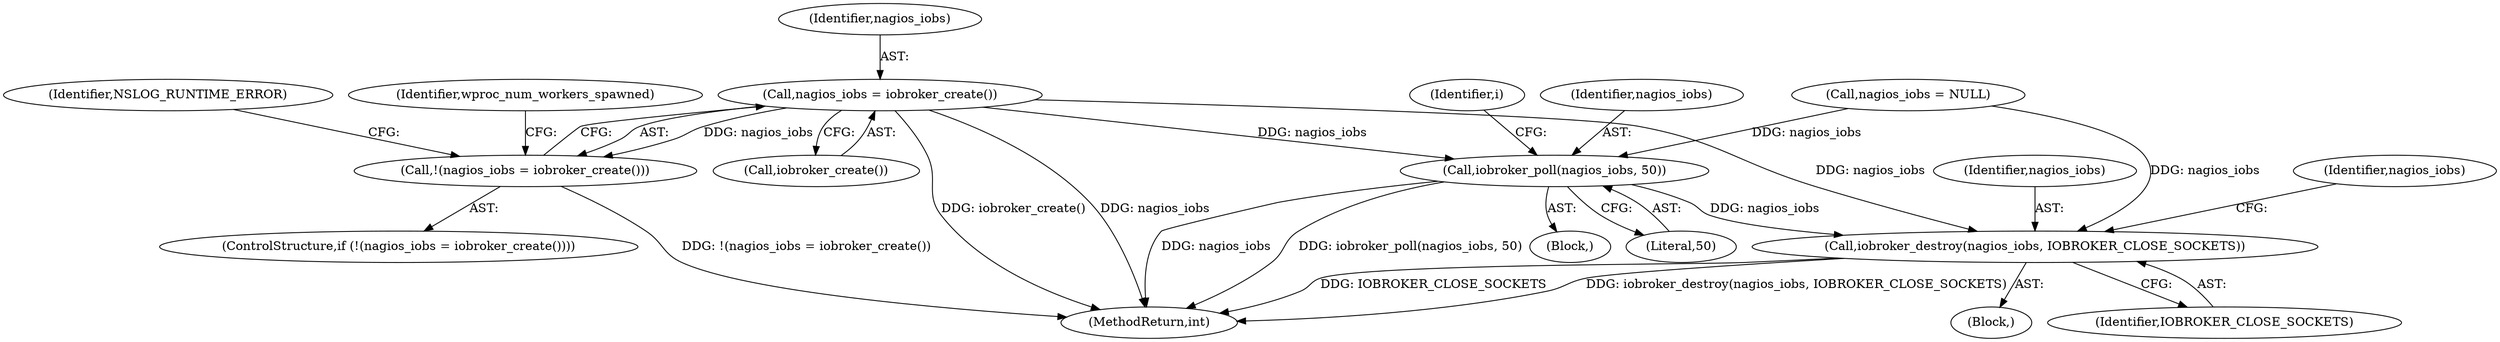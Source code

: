 digraph "0_nagioscore_1b197346d490df2e2d3b1dcce5ac6134ad0c8752@API" {
"1000711" [label="(Call,nagios_iobs = iobroker_create())"];
"1000710" [label="(Call,!(nagios_iobs = iobroker_create()))"];
"1000947" [label="(Call,iobroker_poll(nagios_iobs, 50))"];
"1001201" [label="(Call,iobroker_destroy(nagios_iobs, IOBROKER_CLOSE_SOCKETS))"];
"1001201" [label="(Call,iobroker_destroy(nagios_iobs, IOBROKER_CLOSE_SOCKETS))"];
"1000951" [label="(Identifier,i)"];
"1000948" [label="(Identifier,nagios_iobs)"];
"1001200" [label="(Block,)"];
"1000713" [label="(Call,iobroker_create())"];
"1001204" [label="(Call,nagios_iobs = NULL)"];
"1001205" [label="(Identifier,nagios_iobs)"];
"1000710" [label="(Call,!(nagios_iobs = iobroker_create()))"];
"1001239" [label="(MethodReturn,int)"];
"1000712" [label="(Identifier,nagios_iobs)"];
"1000947" [label="(Call,iobroker_poll(nagios_iobs, 50))"];
"1000709" [label="(ControlStructure,if (!(nagios_iobs = iobroker_create())))"];
"1000726" [label="(Identifier,wproc_num_workers_spawned)"];
"1000949" [label="(Literal,50)"];
"1001203" [label="(Identifier,IOBROKER_CLOSE_SOCKETS)"];
"1001202" [label="(Identifier,nagios_iobs)"];
"1000946" [label="(Block,)"];
"1000716" [label="(Identifier,NSLOG_RUNTIME_ERROR)"];
"1000711" [label="(Call,nagios_iobs = iobroker_create())"];
"1000711" -> "1000710"  [label="AST: "];
"1000711" -> "1000713"  [label="CFG: "];
"1000712" -> "1000711"  [label="AST: "];
"1000713" -> "1000711"  [label="AST: "];
"1000710" -> "1000711"  [label="CFG: "];
"1000711" -> "1001239"  [label="DDG: nagios_iobs"];
"1000711" -> "1001239"  [label="DDG: iobroker_create()"];
"1000711" -> "1000710"  [label="DDG: nagios_iobs"];
"1000711" -> "1000947"  [label="DDG: nagios_iobs"];
"1000711" -> "1001201"  [label="DDG: nagios_iobs"];
"1000710" -> "1000709"  [label="AST: "];
"1000716" -> "1000710"  [label="CFG: "];
"1000726" -> "1000710"  [label="CFG: "];
"1000710" -> "1001239"  [label="DDG: !(nagios_iobs = iobroker_create())"];
"1000947" -> "1000946"  [label="AST: "];
"1000947" -> "1000949"  [label="CFG: "];
"1000948" -> "1000947"  [label="AST: "];
"1000949" -> "1000947"  [label="AST: "];
"1000951" -> "1000947"  [label="CFG: "];
"1000947" -> "1001239"  [label="DDG: nagios_iobs"];
"1000947" -> "1001239"  [label="DDG: iobroker_poll(nagios_iobs, 50)"];
"1001204" -> "1000947"  [label="DDG: nagios_iobs"];
"1000947" -> "1001201"  [label="DDG: nagios_iobs"];
"1001201" -> "1001200"  [label="AST: "];
"1001201" -> "1001203"  [label="CFG: "];
"1001202" -> "1001201"  [label="AST: "];
"1001203" -> "1001201"  [label="AST: "];
"1001205" -> "1001201"  [label="CFG: "];
"1001201" -> "1001239"  [label="DDG: IOBROKER_CLOSE_SOCKETS"];
"1001201" -> "1001239"  [label="DDG: iobroker_destroy(nagios_iobs, IOBROKER_CLOSE_SOCKETS)"];
"1001204" -> "1001201"  [label="DDG: nagios_iobs"];
}
